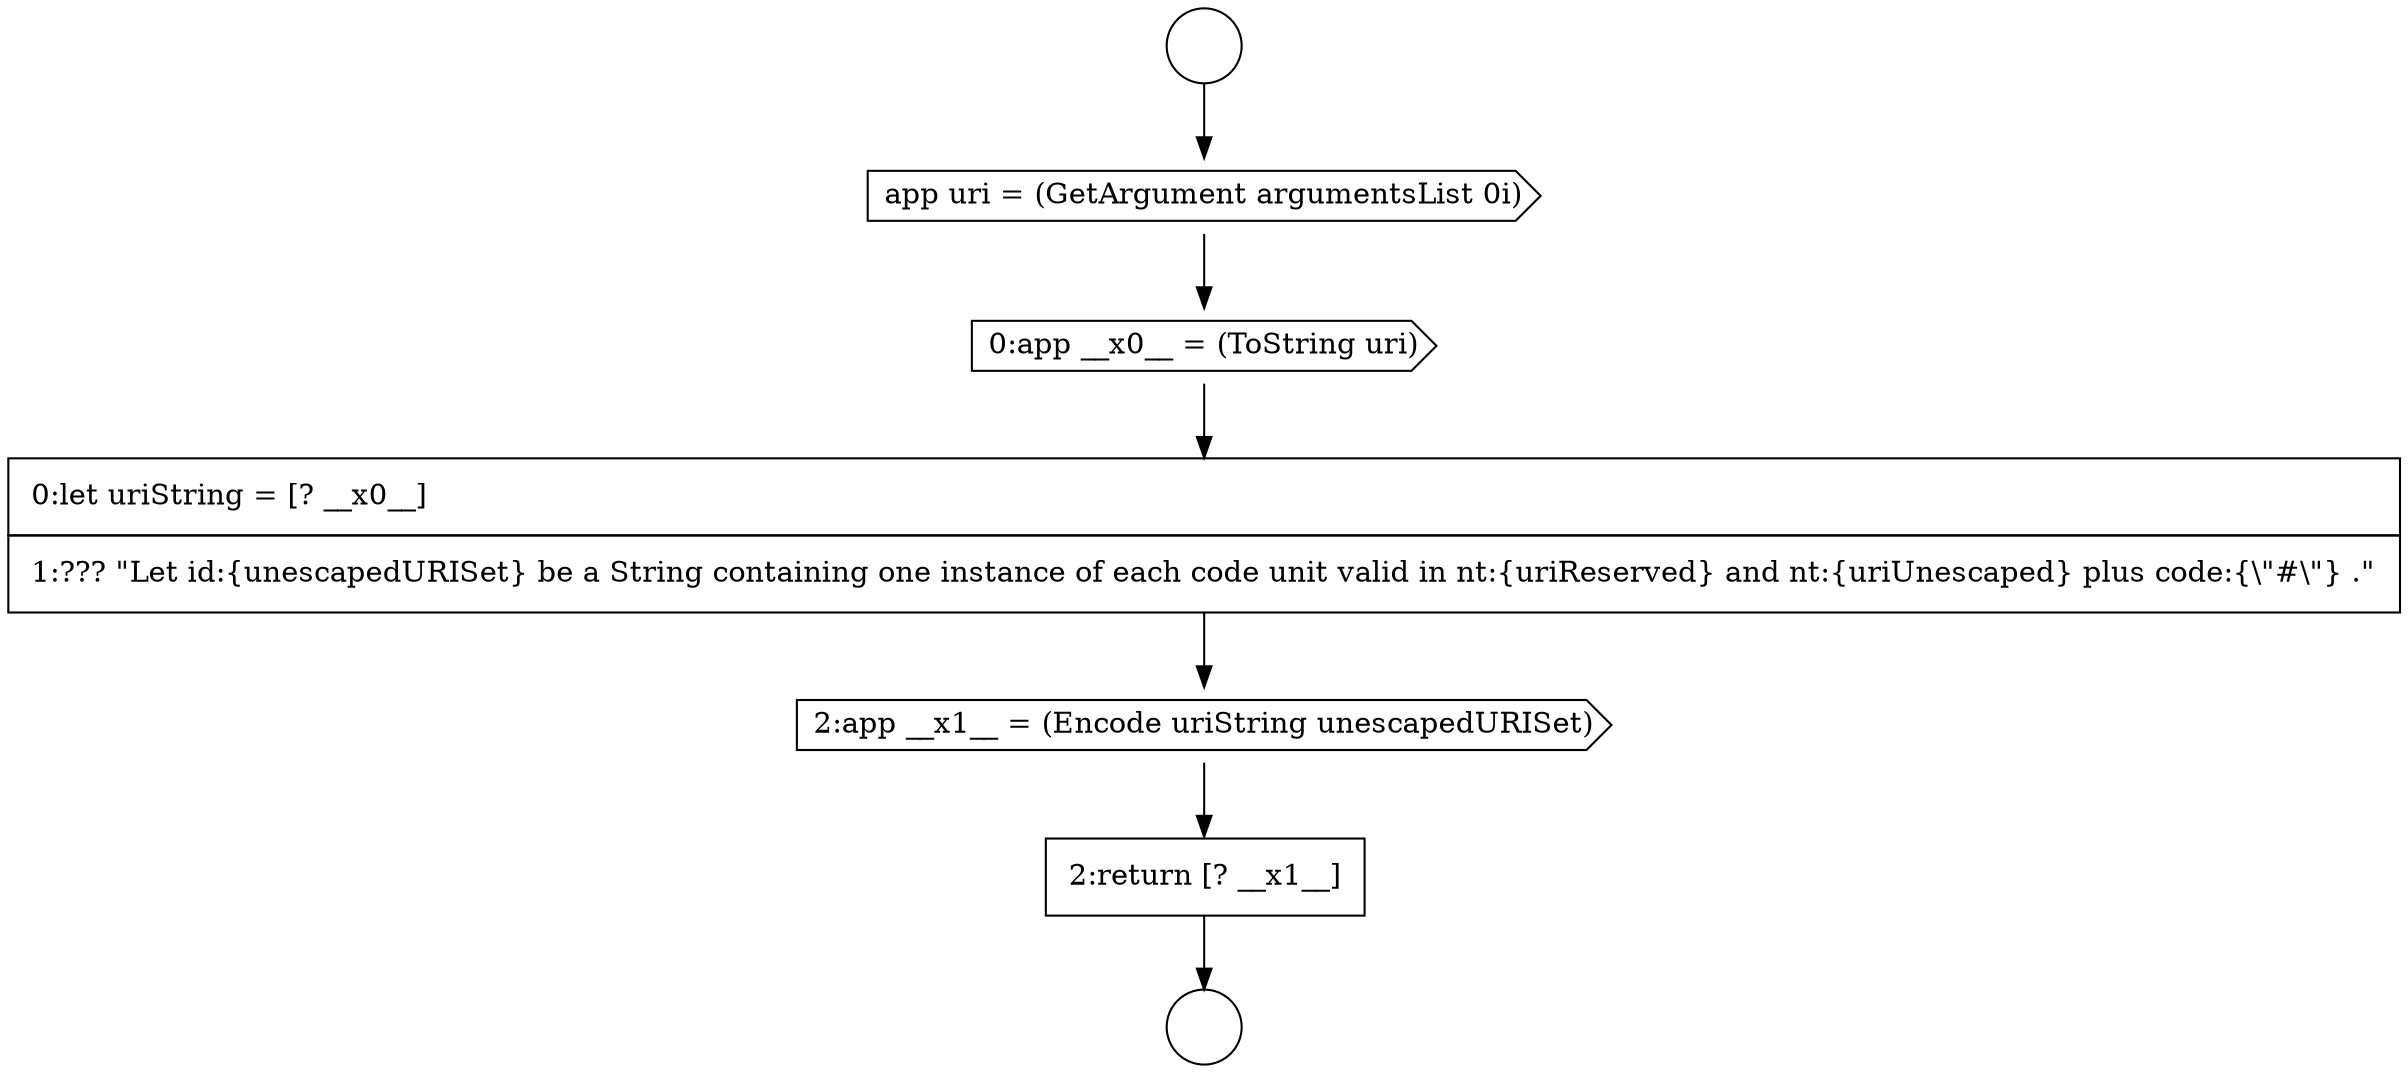 digraph {
  node10271 [shape=cds, label=<<font color="black">2:app __x1__ = (Encode uriString unescapedURISet)</font>> color="black" fillcolor="white" style=filled]
  node10266 [shape=circle label=" " color="black" fillcolor="white" style=filled]
  node10270 [shape=none, margin=0, label=<<font color="black">
    <table border="0" cellborder="1" cellspacing="0" cellpadding="10">
      <tr><td align="left">0:let uriString = [? __x0__]</td></tr>
      <tr><td align="left">1:??? &quot;Let id:{unescapedURISet} be a String containing one instance of each code unit valid in nt:{uriReserved} and nt:{uriUnescaped} plus code:{\&quot;#\&quot;} .&quot;</td></tr>
    </table>
  </font>> color="black" fillcolor="white" style=filled]
  node10269 [shape=cds, label=<<font color="black">0:app __x0__ = (ToString uri)</font>> color="black" fillcolor="white" style=filled]
  node10268 [shape=cds, label=<<font color="black">app uri = (GetArgument argumentsList 0i)</font>> color="black" fillcolor="white" style=filled]
  node10267 [shape=circle label=" " color="black" fillcolor="white" style=filled]
  node10272 [shape=none, margin=0, label=<<font color="black">
    <table border="0" cellborder="1" cellspacing="0" cellpadding="10">
      <tr><td align="left">2:return [? __x1__]</td></tr>
    </table>
  </font>> color="black" fillcolor="white" style=filled]
  node10268 -> node10269 [ color="black"]
  node10271 -> node10272 [ color="black"]
  node10266 -> node10268 [ color="black"]
  node10270 -> node10271 [ color="black"]
  node10272 -> node10267 [ color="black"]
  node10269 -> node10270 [ color="black"]
}
